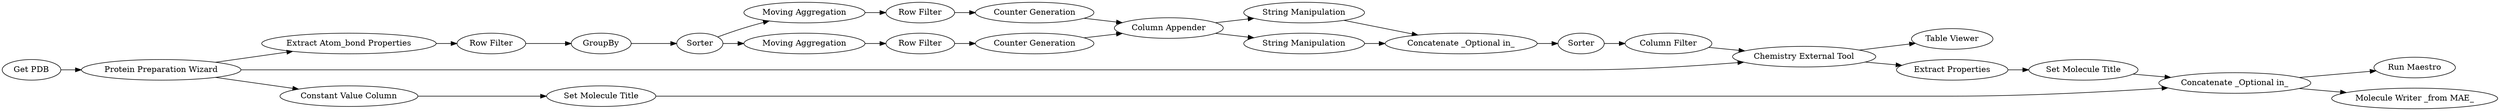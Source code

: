 digraph {
	15193 [label="Get PDB"]
	15198 [label="Extract Atom_bond Properties"]
	15200 [label=GroupBy]
	15214 [label="Protein Preparation Wizard"]
	15227 [label="Column Appender"]
	15228 [label=Sorter]
	15234 [label="String Manipulation"]
	15243 [label="Row Filter"]
	15265 [label="Moving Aggregation"]
	15266 [label="Row Filter"]
	15267 [label="Moving Aggregation"]
	15268 [label="Row Filter"]
	15272 [label="Counter Generation"]
	15274 [label="Counter Generation"]
	15278 [label="String Manipulation"]
	15286 [label="Chemistry External Tool"]
	15287 [label="Table Viewer"]
	15288 [label="Run Maestro"]
	15289 [label="Concatenate _Optional in_"]
	15290 [label="Column Filter"]
	15291 [label=Sorter]
	15292 [label="Concatenate _Optional in_"]
	15294 [label="Molecule Writer _from MAE_"]
	15296 [label="Extract Properties"]
	15297 [label="Constant Value Column"]
	15298 [label="Set Molecule Title"]
	15299 [label="Set Molecule Title"]
	15193 -> 15214
	15198 -> 15243
	15200 -> 15228
	15214 -> 15286
	15214 -> 15297
	15214 -> 15198
	15227 -> 15278
	15227 -> 15234
	15228 -> 15265
	15228 -> 15267
	15234 -> 15289
	15243 -> 15200
	15265 -> 15266
	15266 -> 15274
	15267 -> 15268
	15268 -> 15272
	15272 -> 15227
	15274 -> 15227
	15278 -> 15289
	15286 -> 15287
	15286 -> 15296
	15289 -> 15291
	15290 -> 15286
	15291 -> 15290
	15292 -> 15294
	15292 -> 15288
	15296 -> 15298
	15297 -> 15299
	15298 -> 15292
	15299 -> 15292
	rankdir=LR
}
